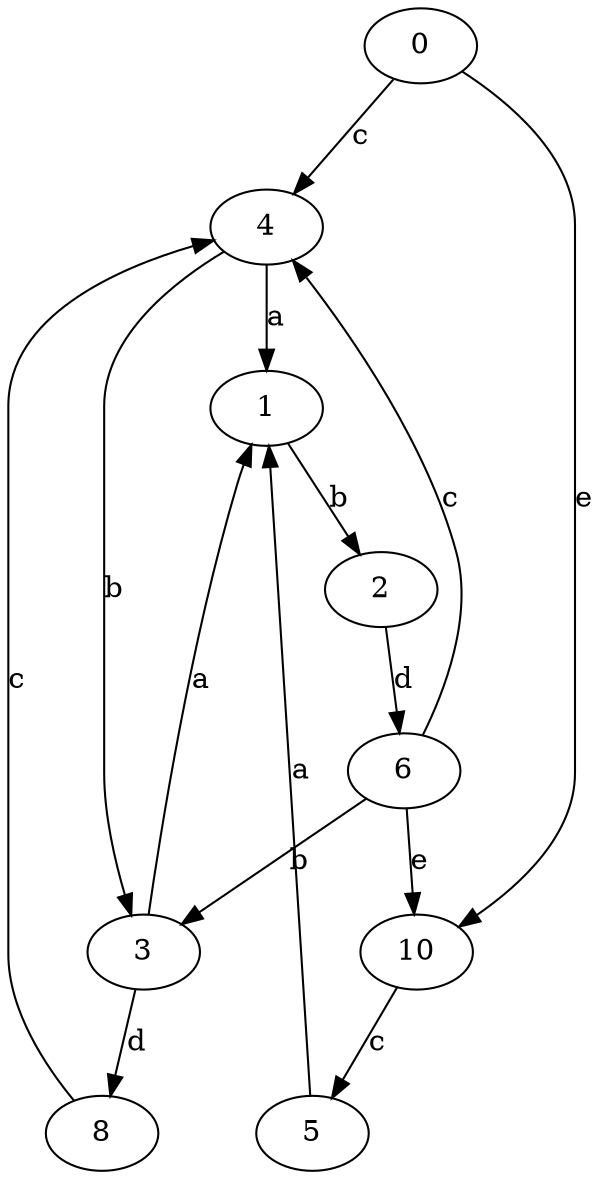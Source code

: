 strict digraph  {
0;
1;
2;
3;
4;
5;
6;
8;
10;
0 -> 4  [label=c];
0 -> 10  [label=e];
1 -> 2  [label=b];
2 -> 6  [label=d];
3 -> 1  [label=a];
3 -> 8  [label=d];
4 -> 1  [label=a];
4 -> 3  [label=b];
5 -> 1  [label=a];
6 -> 3  [label=b];
6 -> 4  [label=c];
6 -> 10  [label=e];
8 -> 4  [label=c];
10 -> 5  [label=c];
}
